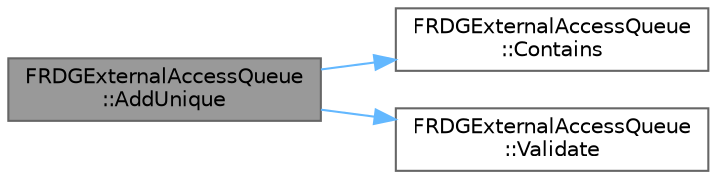 digraph "FRDGExternalAccessQueue::AddUnique"
{
 // INTERACTIVE_SVG=YES
 // LATEX_PDF_SIZE
  bgcolor="transparent";
  edge [fontname=Helvetica,fontsize=10,labelfontname=Helvetica,labelfontsize=10];
  node [fontname=Helvetica,fontsize=10,shape=box,height=0.2,width=0.4];
  rankdir="LR";
  Node1 [id="Node000001",label="FRDGExternalAccessQueue\l::AddUnique",height=0.2,width=0.4,color="gray40", fillcolor="grey60", style="filled", fontcolor="black",tooltip=" "];
  Node1 -> Node2 [id="edge1_Node000001_Node000002",color="steelblue1",style="solid",tooltip=" "];
  Node2 [id="Node000002",label="FRDGExternalAccessQueue\l::Contains",height=0.2,width=0.4,color="grey40", fillcolor="white", style="filled",URL="$d8/d39/classFRDGExternalAccessQueue.html#a2def6dc838c7360577b34a3fe07f6f1c",tooltip=" "];
  Node1 -> Node3 [id="edge2_Node000001_Node000003",color="steelblue1",style="solid",tooltip=" "];
  Node3 [id="Node000003",label="FRDGExternalAccessQueue\l::Validate",height=0.2,width=0.4,color="grey40", fillcolor="white", style="filled",URL="$d8/d39/classFRDGExternalAccessQueue.html#ab85c53c3ac652a9b0d8f048588116edd",tooltip=" "];
}
